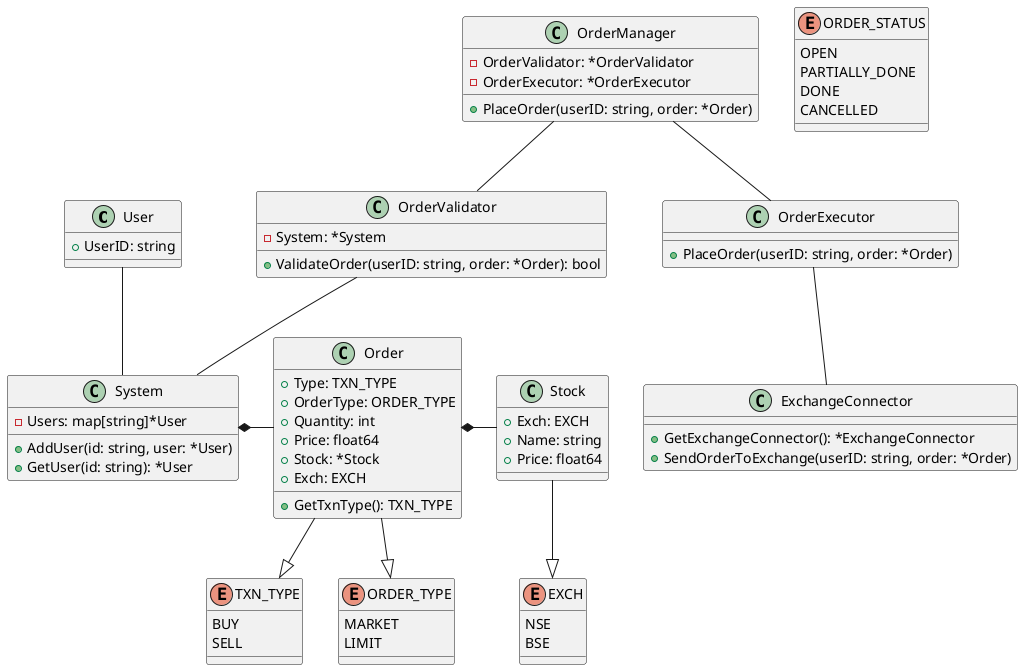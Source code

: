 ' @startuml

' class User {
'     + UserID: String
'     ' + Funds: float
'     ' + Portfolio
'     ' + WatchList
' }

' class System {
'     + Users: map[string]*Users
'     + AddUser(userID string)
'     + GetUser(userID string)
' }

' class Stock {
' 	+ Name  string
'     + Exch  EXCH
' 	+ Price float64
' }

' class Order {
'     + Type      TXN_TYPE
' 	+ OrderType ORDER_TYPE
' 	+ Quantity  int
' 	+ Price     float64
' 	+ Stock     *Stock
' 	+ Exch      EXCH

'     + GetTxnType() TXN_TYPE
' }

' class OrderManager {
'     + OrderValidator 
'     + OrderExecutor
' }

' class OrderValidator {
'     + ValidateOrder(userID string, order *Order)
' }

' User .. System
' Order <|.. OrderManager

' @enduml

@startuml

class User {
  +UserID: string
}

class System {
  -Users: map[string]*User
  +AddUser(id: string, user: *User)
  +GetUser(id: string): *User
}

class Stock {
  +Exch: EXCH
  +Name: string
  +Price: float64
}

enum EXCH {
  NSE
  BSE
}

class Order {
  +Type: TXN_TYPE
  +OrderType: ORDER_TYPE
  +Quantity: int
  +Price: float64
  +Stock: *Stock
  +Exch: EXCH
  +GetTxnType(): TXN_TYPE
}

class OrderValidator {
  -System: *System
  +ValidateOrder(userID: string, order: *Order): bool
}

class OrderManager {
  -OrderValidator: *OrderValidator
  -OrderExecutor: *OrderExecutor
  +PlaceOrder(userID: string, order: *Order)
}

class OrderExecutor {
  +PlaceOrder(userID: string, order: *Order)
}

class ExchangeConnector {
  +GetExchangeConnector(): *ExchangeConnector
  +SendOrderToExchange(userID: string, order: *Order)
}

enum TXN_TYPE {
  BUY
  SELL
}

enum ORDER_TYPE {
  MARKET
  LIMIT
}

enum ORDER_STATUS {
  OPEN
  PARTIALLY_DONE
  DONE
  CANCELLED
}

User -- System
System *-right- Order
OrderValidator -- System
OrderManager -- OrderValidator
OrderManager -- OrderExecutor
OrderExecutor -- ExchangeConnector
Order *- Stock
Order --|> TXN_TYPE
Order --|> ORDER_TYPE
Stock --|> EXCH

@enduml
